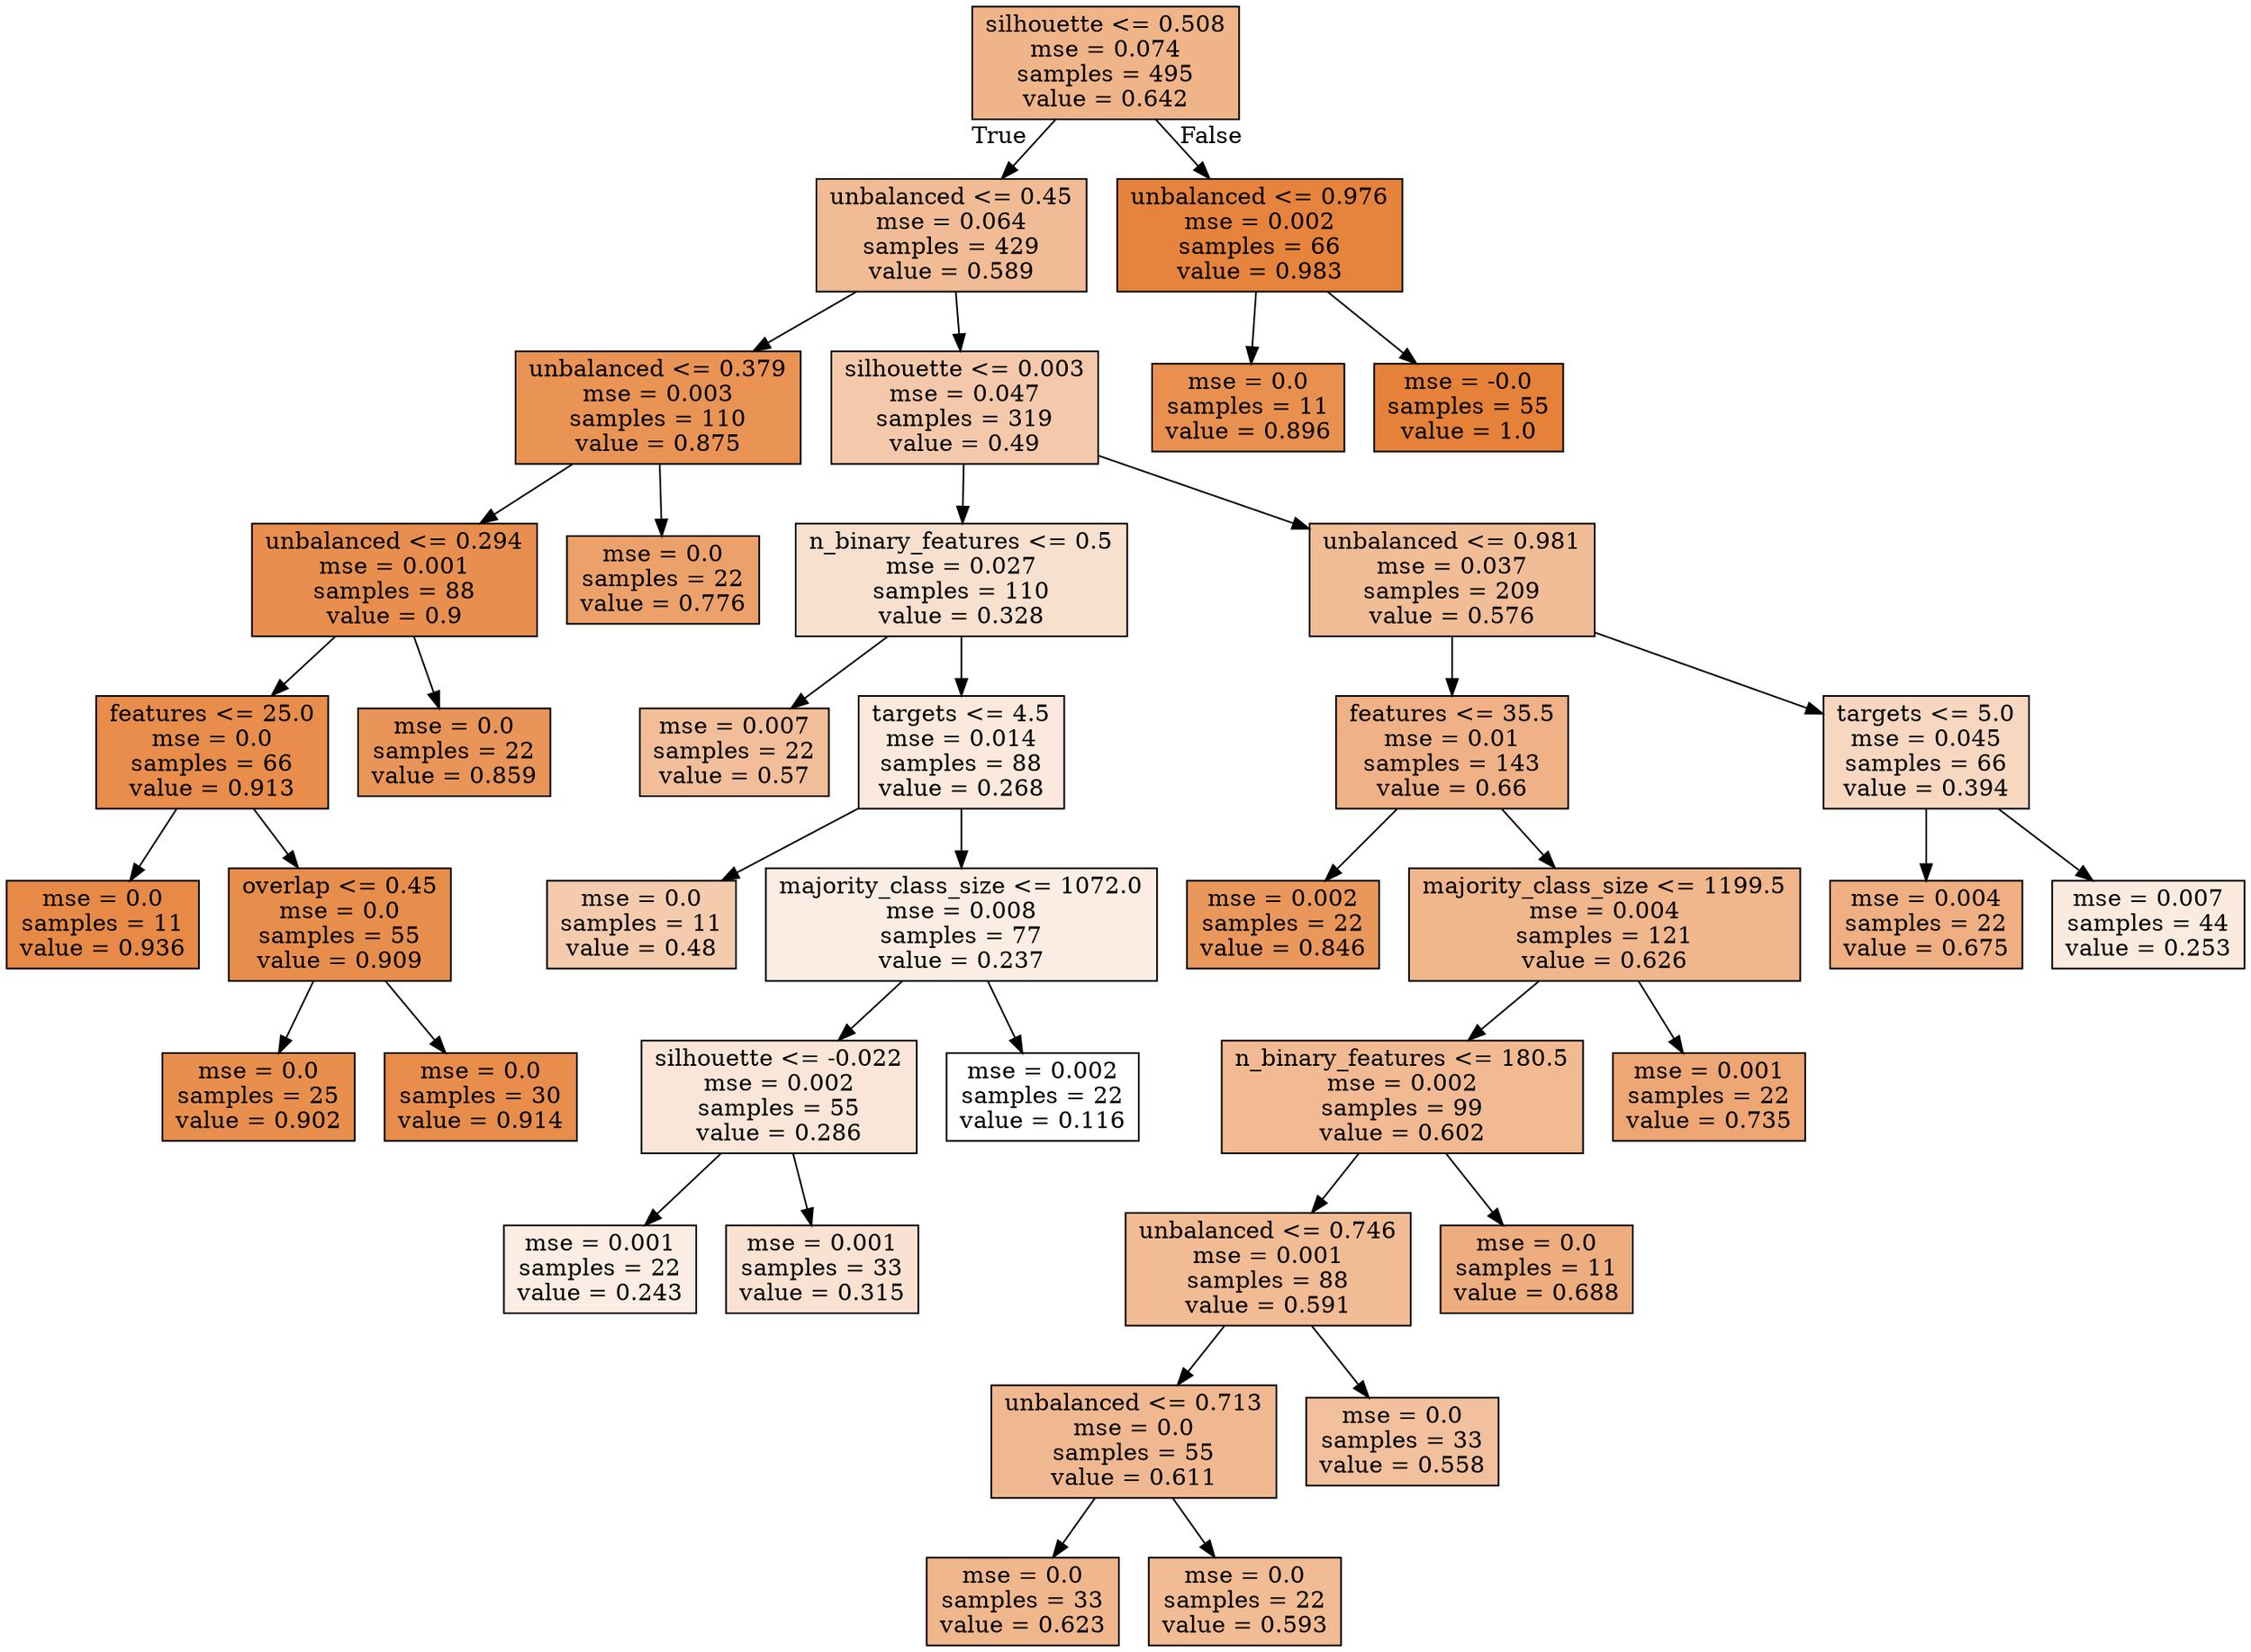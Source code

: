 digraph Tree {
node [shape=box, style="filled", color="black"] ;
0 [label="silhouette <= 0.508\nmse = 0.074\nsamples = 495\nvalue = 0.642", fillcolor="#e5813998"] ;
1 [label="unbalanced <= 0.45\nmse = 0.064\nsamples = 429\nvalue = 0.589", fillcolor="#e5813988"] ;
0 -> 1 [labeldistance=2.5, labelangle=45, headlabel="True"] ;
2 [label="unbalanced <= 0.379\nmse = 0.003\nsamples = 110\nvalue = 0.875", fillcolor="#e58139db"] ;
1 -> 2 ;
3 [label="unbalanced <= 0.294\nmse = 0.001\nsamples = 88\nvalue = 0.9", fillcolor="#e58139e2"] ;
2 -> 3 ;
4 [label="features <= 25.0\nmse = 0.0\nsamples = 66\nvalue = 0.913", fillcolor="#e58139e6"] ;
3 -> 4 ;
5 [label="mse = 0.0\nsamples = 11\nvalue = 0.936", fillcolor="#e58139ed"] ;
4 -> 5 ;
6 [label="overlap <= 0.45\nmse = 0.0\nsamples = 55\nvalue = 0.909", fillcolor="#e58139e5"] ;
4 -> 6 ;
7 [label="mse = 0.0\nsamples = 25\nvalue = 0.902", fillcolor="#e58139e3"] ;
6 -> 7 ;
8 [label="mse = 0.0\nsamples = 30\nvalue = 0.914", fillcolor="#e58139e6"] ;
6 -> 8 ;
9 [label="mse = 0.0\nsamples = 22\nvalue = 0.859", fillcolor="#e58139d6"] ;
3 -> 9 ;
10 [label="mse = 0.0\nsamples = 22\nvalue = 0.776", fillcolor="#e58139be"] ;
2 -> 10 ;
11 [label="silhouette <= 0.003\nmse = 0.047\nsamples = 319\nvalue = 0.49", fillcolor="#e581396c"] ;
1 -> 11 ;
12 [label="n_binary_features <= 0.5\nmse = 0.027\nsamples = 110\nvalue = 0.328", fillcolor="#e581393d"] ;
11 -> 12 ;
13 [label="mse = 0.007\nsamples = 22\nvalue = 0.57", fillcolor="#e5813983"] ;
12 -> 13 ;
14 [label="targets <= 4.5\nmse = 0.014\nsamples = 88\nvalue = 0.268", fillcolor="#e581392c"] ;
12 -> 14 ;
15 [label="mse = 0.0\nsamples = 11\nvalue = 0.48", fillcolor="#e5813969"] ;
14 -> 15 ;
16 [label="majority_class_size <= 1072.0\nmse = 0.008\nsamples = 77\nvalue = 0.237", fillcolor="#e5813923"] ;
14 -> 16 ;
17 [label="silhouette <= -0.022\nmse = 0.002\nsamples = 55\nvalue = 0.286", fillcolor="#e5813931"] ;
16 -> 17 ;
18 [label="mse = 0.001\nsamples = 22\nvalue = 0.243", fillcolor="#e5813924"] ;
17 -> 18 ;
19 [label="mse = 0.001\nsamples = 33\nvalue = 0.315", fillcolor="#e5813939"] ;
17 -> 19 ;
20 [label="mse = 0.002\nsamples = 22\nvalue = 0.116", fillcolor="#e5813900"] ;
16 -> 20 ;
21 [label="unbalanced <= 0.981\nmse = 0.037\nsamples = 209\nvalue = 0.576", fillcolor="#e5813985"] ;
11 -> 21 ;
22 [label="features <= 35.5\nmse = 0.01\nsamples = 143\nvalue = 0.66", fillcolor="#e581399d"] ;
21 -> 22 ;
23 [label="mse = 0.002\nsamples = 22\nvalue = 0.846", fillcolor="#e58139d2"] ;
22 -> 23 ;
24 [label="majority_class_size <= 1199.5\nmse = 0.004\nsamples = 121\nvalue = 0.626", fillcolor="#e5813993"] ;
22 -> 24 ;
25 [label="n_binary_features <= 180.5\nmse = 0.002\nsamples = 99\nvalue = 0.602", fillcolor="#e581398c"] ;
24 -> 25 ;
26 [label="unbalanced <= 0.746\nmse = 0.001\nsamples = 88\nvalue = 0.591", fillcolor="#e5813989"] ;
25 -> 26 ;
27 [label="unbalanced <= 0.713\nmse = 0.0\nsamples = 55\nvalue = 0.611", fillcolor="#e581398f"] ;
26 -> 27 ;
28 [label="mse = 0.0\nsamples = 33\nvalue = 0.623", fillcolor="#e5813992"] ;
27 -> 28 ;
29 [label="mse = 0.0\nsamples = 22\nvalue = 0.593", fillcolor="#e581398a"] ;
27 -> 29 ;
30 [label="mse = 0.0\nsamples = 33\nvalue = 0.558", fillcolor="#e581397f"] ;
26 -> 30 ;
31 [label="mse = 0.0\nsamples = 11\nvalue = 0.688", fillcolor="#e58139a5"] ;
25 -> 31 ;
32 [label="mse = 0.001\nsamples = 22\nvalue = 0.735", fillcolor="#e58139b3"] ;
24 -> 32 ;
33 [label="targets <= 5.0\nmse = 0.045\nsamples = 66\nvalue = 0.394", fillcolor="#e5813950"] ;
21 -> 33 ;
34 [label="mse = 0.004\nsamples = 22\nvalue = 0.675", fillcolor="#e58139a1"] ;
33 -> 34 ;
35 [label="mse = 0.007\nsamples = 44\nvalue = 0.253", fillcolor="#e5813928"] ;
33 -> 35 ;
36 [label="unbalanced <= 0.976\nmse = 0.002\nsamples = 66\nvalue = 0.983", fillcolor="#e58139fa"] ;
0 -> 36 [labeldistance=2.5, labelangle=-45, headlabel="False"] ;
37 [label="mse = 0.0\nsamples = 11\nvalue = 0.896", fillcolor="#e58139e1"] ;
36 -> 37 ;
38 [label="mse = -0.0\nsamples = 55\nvalue = 1.0", fillcolor="#e58139ff"] ;
36 -> 38 ;
}
